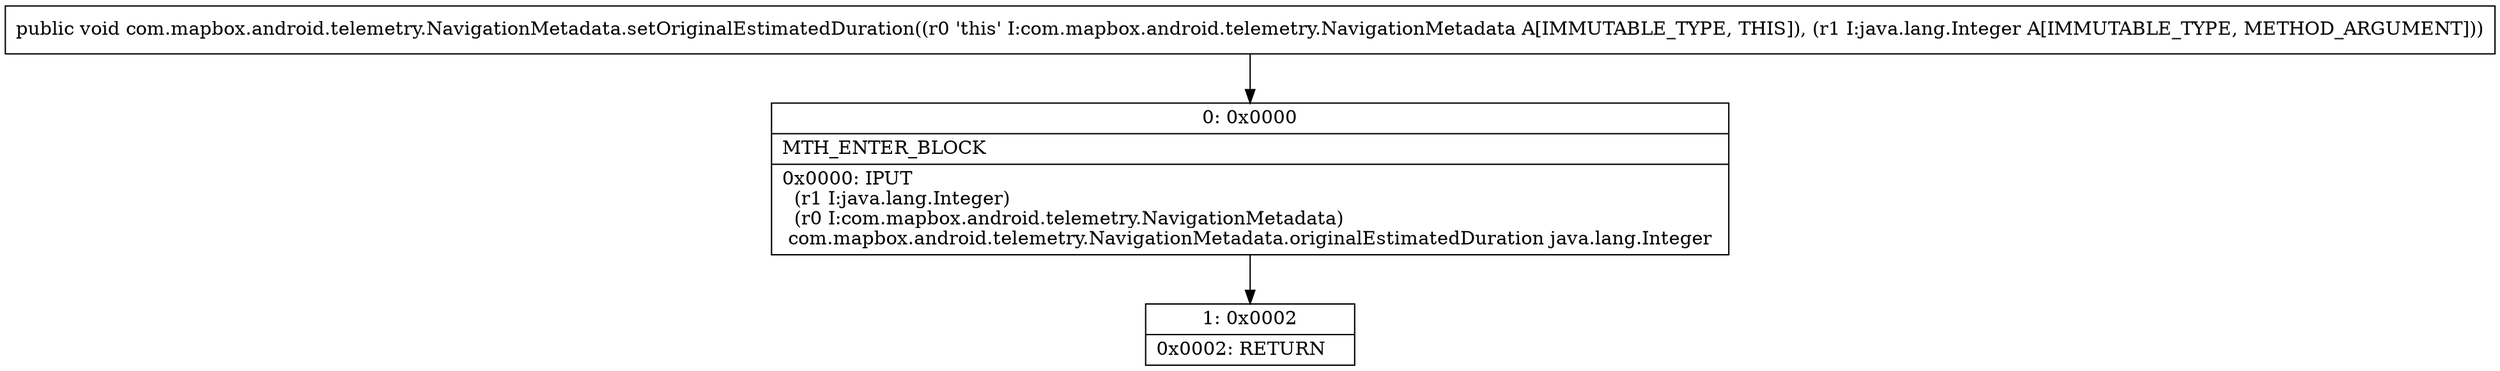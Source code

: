 digraph "CFG forcom.mapbox.android.telemetry.NavigationMetadata.setOriginalEstimatedDuration(Ljava\/lang\/Integer;)V" {
Node_0 [shape=record,label="{0\:\ 0x0000|MTH_ENTER_BLOCK\l|0x0000: IPUT  \l  (r1 I:java.lang.Integer)\l  (r0 I:com.mapbox.android.telemetry.NavigationMetadata)\l com.mapbox.android.telemetry.NavigationMetadata.originalEstimatedDuration java.lang.Integer \l}"];
Node_1 [shape=record,label="{1\:\ 0x0002|0x0002: RETURN   \l}"];
MethodNode[shape=record,label="{public void com.mapbox.android.telemetry.NavigationMetadata.setOriginalEstimatedDuration((r0 'this' I:com.mapbox.android.telemetry.NavigationMetadata A[IMMUTABLE_TYPE, THIS]), (r1 I:java.lang.Integer A[IMMUTABLE_TYPE, METHOD_ARGUMENT])) }"];
MethodNode -> Node_0;
Node_0 -> Node_1;
}

